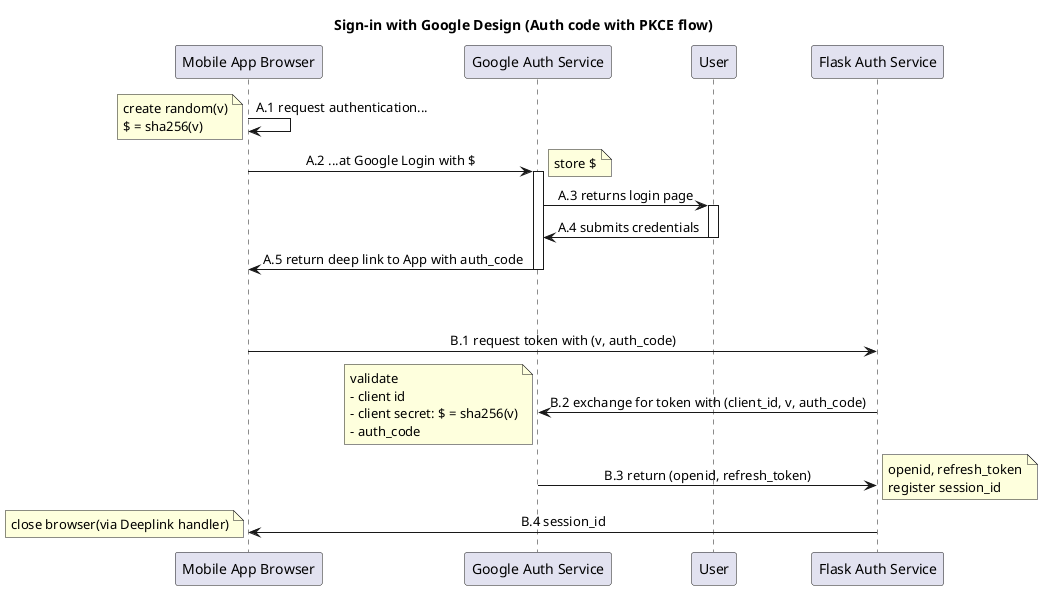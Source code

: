 @startuml
skinparam SequenceMessageAlignment center

title Sign-in with Google Design (Auth code with PKCE flow)
"Mobile App Browser" -> "Mobile App Browser" : A.1 request authentication...
note left
create random(v)
$ = sha256(v)
end note

"Mobile App Browser" -> "Google Auth Service": A.2 ...at Google Login with $
note right: store $
activate "Google Auth Service"
"User" <- "Google Auth Service": A.3 returns login page
activate "User"
"User" -> "Google Auth Service": A.4 submits credentials
deactivate "User"
"Mobile App Browser" <- "Google Auth Service" : A.5 return deep link to App with auth_code
deactivate "Google Auth Service"
|||
|||
"Mobile App Browser" -> "Flask Auth Service" : B.1 request token with (v, auth_code)
"Flask Auth Service" -> "Google Auth Service": B.2 exchange for token with (client_id, v, auth_code)
note left
    validate 
    - client id
    - client secret: $ = sha256(v)
    - auth_code
end note
"Google Auth Service" -> "Flask Auth Service": B.3 return (openid, refresh_token)
note right
    openid, refresh_token
    register session_id
end note
"Flask Auth Service" -> "Mobile App Browser": B.4 session_id
note left
close browser(via Deeplink handler)
end note

@enduml